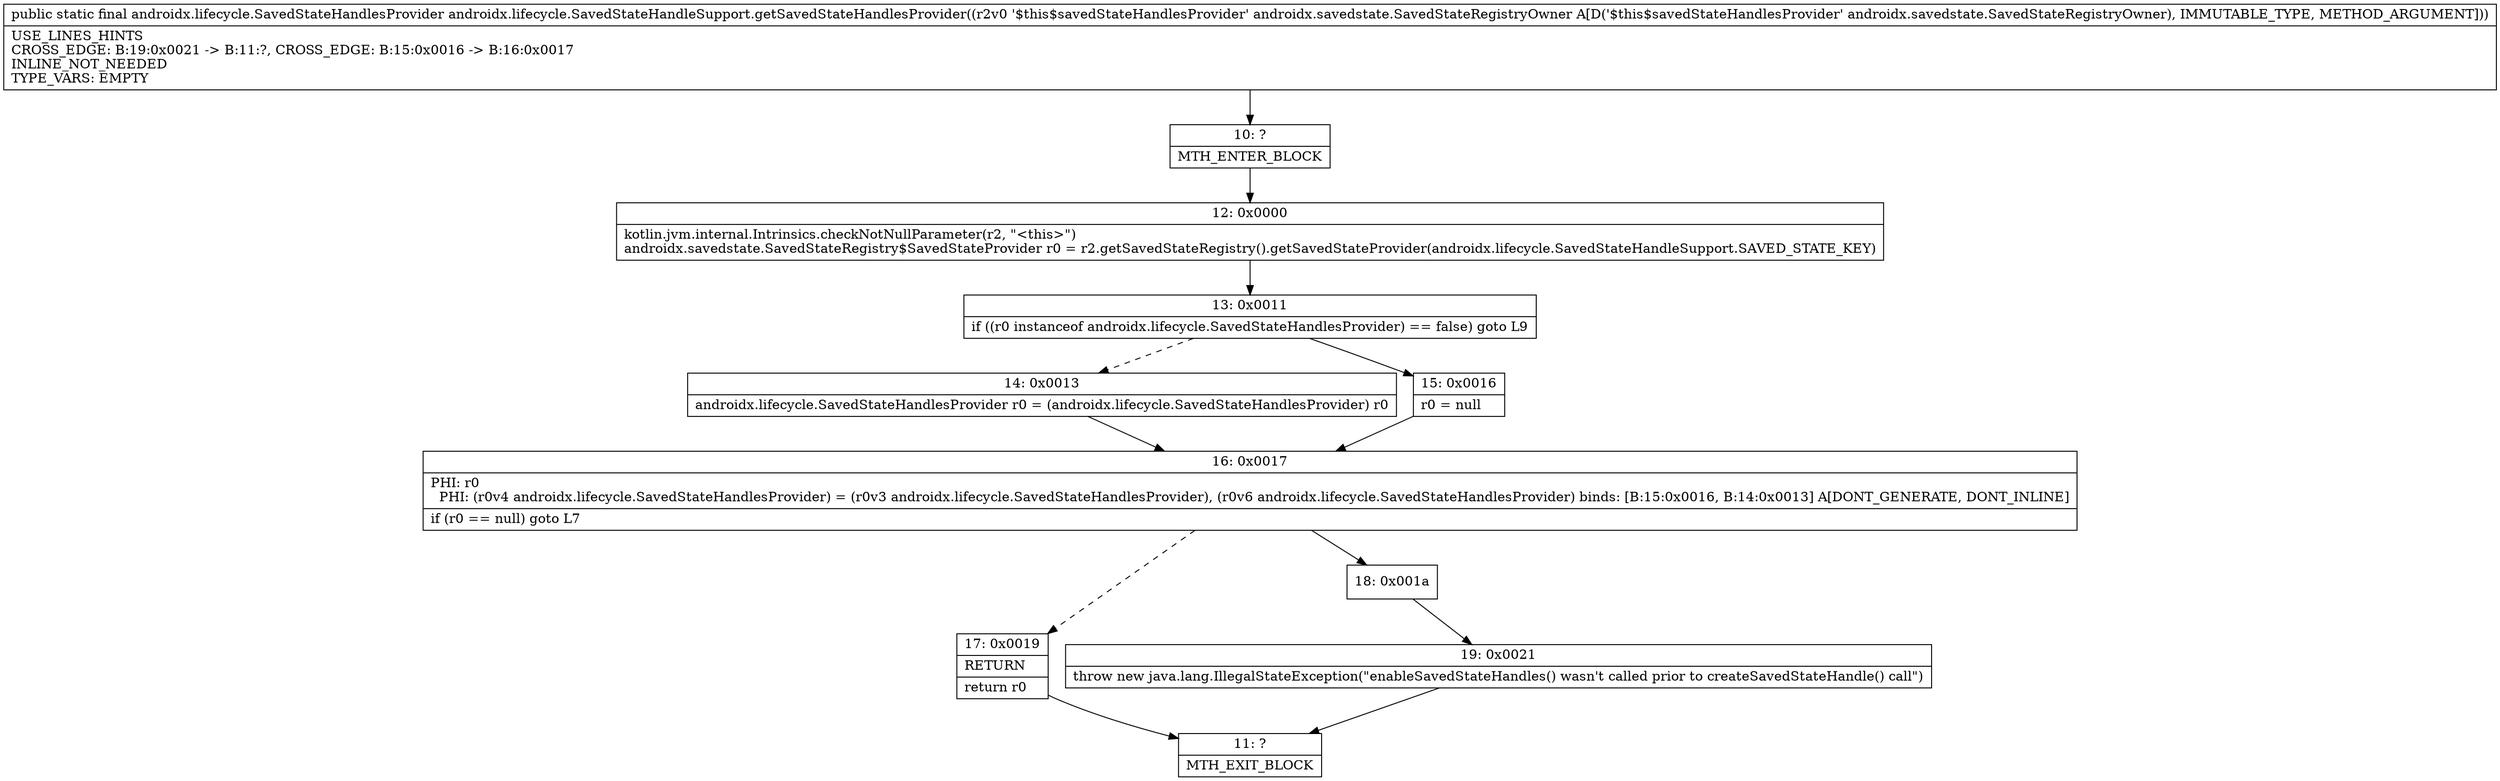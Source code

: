 digraph "CFG forandroidx.lifecycle.SavedStateHandleSupport.getSavedStateHandlesProvider(Landroidx\/savedstate\/SavedStateRegistryOwner;)Landroidx\/lifecycle\/SavedStateHandlesProvider;" {
Node_10 [shape=record,label="{10\:\ ?|MTH_ENTER_BLOCK\l}"];
Node_12 [shape=record,label="{12\:\ 0x0000|kotlin.jvm.internal.Intrinsics.checkNotNullParameter(r2, \"\<this\>\")\landroidx.savedstate.SavedStateRegistry$SavedStateProvider r0 = r2.getSavedStateRegistry().getSavedStateProvider(androidx.lifecycle.SavedStateHandleSupport.SAVED_STATE_KEY)\l}"];
Node_13 [shape=record,label="{13\:\ 0x0011|if ((r0 instanceof androidx.lifecycle.SavedStateHandlesProvider) == false) goto L9\l}"];
Node_14 [shape=record,label="{14\:\ 0x0013|androidx.lifecycle.SavedStateHandlesProvider r0 = (androidx.lifecycle.SavedStateHandlesProvider) r0\l}"];
Node_16 [shape=record,label="{16\:\ 0x0017|PHI: r0 \l  PHI: (r0v4 androidx.lifecycle.SavedStateHandlesProvider) = (r0v3 androidx.lifecycle.SavedStateHandlesProvider), (r0v6 androidx.lifecycle.SavedStateHandlesProvider) binds: [B:15:0x0016, B:14:0x0013] A[DONT_GENERATE, DONT_INLINE]\l|if (r0 == null) goto L7\l}"];
Node_17 [shape=record,label="{17\:\ 0x0019|RETURN\l|return r0\l}"];
Node_11 [shape=record,label="{11\:\ ?|MTH_EXIT_BLOCK\l}"];
Node_18 [shape=record,label="{18\:\ 0x001a}"];
Node_19 [shape=record,label="{19\:\ 0x0021|throw new java.lang.IllegalStateException(\"enableSavedStateHandles() wasn't called prior to createSavedStateHandle() call\")\l}"];
Node_15 [shape=record,label="{15\:\ 0x0016|r0 = null\l}"];
MethodNode[shape=record,label="{public static final androidx.lifecycle.SavedStateHandlesProvider androidx.lifecycle.SavedStateHandleSupport.getSavedStateHandlesProvider((r2v0 '$this$savedStateHandlesProvider' androidx.savedstate.SavedStateRegistryOwner A[D('$this$savedStateHandlesProvider' androidx.savedstate.SavedStateRegistryOwner), IMMUTABLE_TYPE, METHOD_ARGUMENT]))  | USE_LINES_HINTS\lCROSS_EDGE: B:19:0x0021 \-\> B:11:?, CROSS_EDGE: B:15:0x0016 \-\> B:16:0x0017\lINLINE_NOT_NEEDED\lTYPE_VARS: EMPTY\l}"];
MethodNode -> Node_10;Node_10 -> Node_12;
Node_12 -> Node_13;
Node_13 -> Node_14[style=dashed];
Node_13 -> Node_15;
Node_14 -> Node_16;
Node_16 -> Node_17[style=dashed];
Node_16 -> Node_18;
Node_17 -> Node_11;
Node_18 -> Node_19;
Node_19 -> Node_11;
Node_15 -> Node_16;
}

